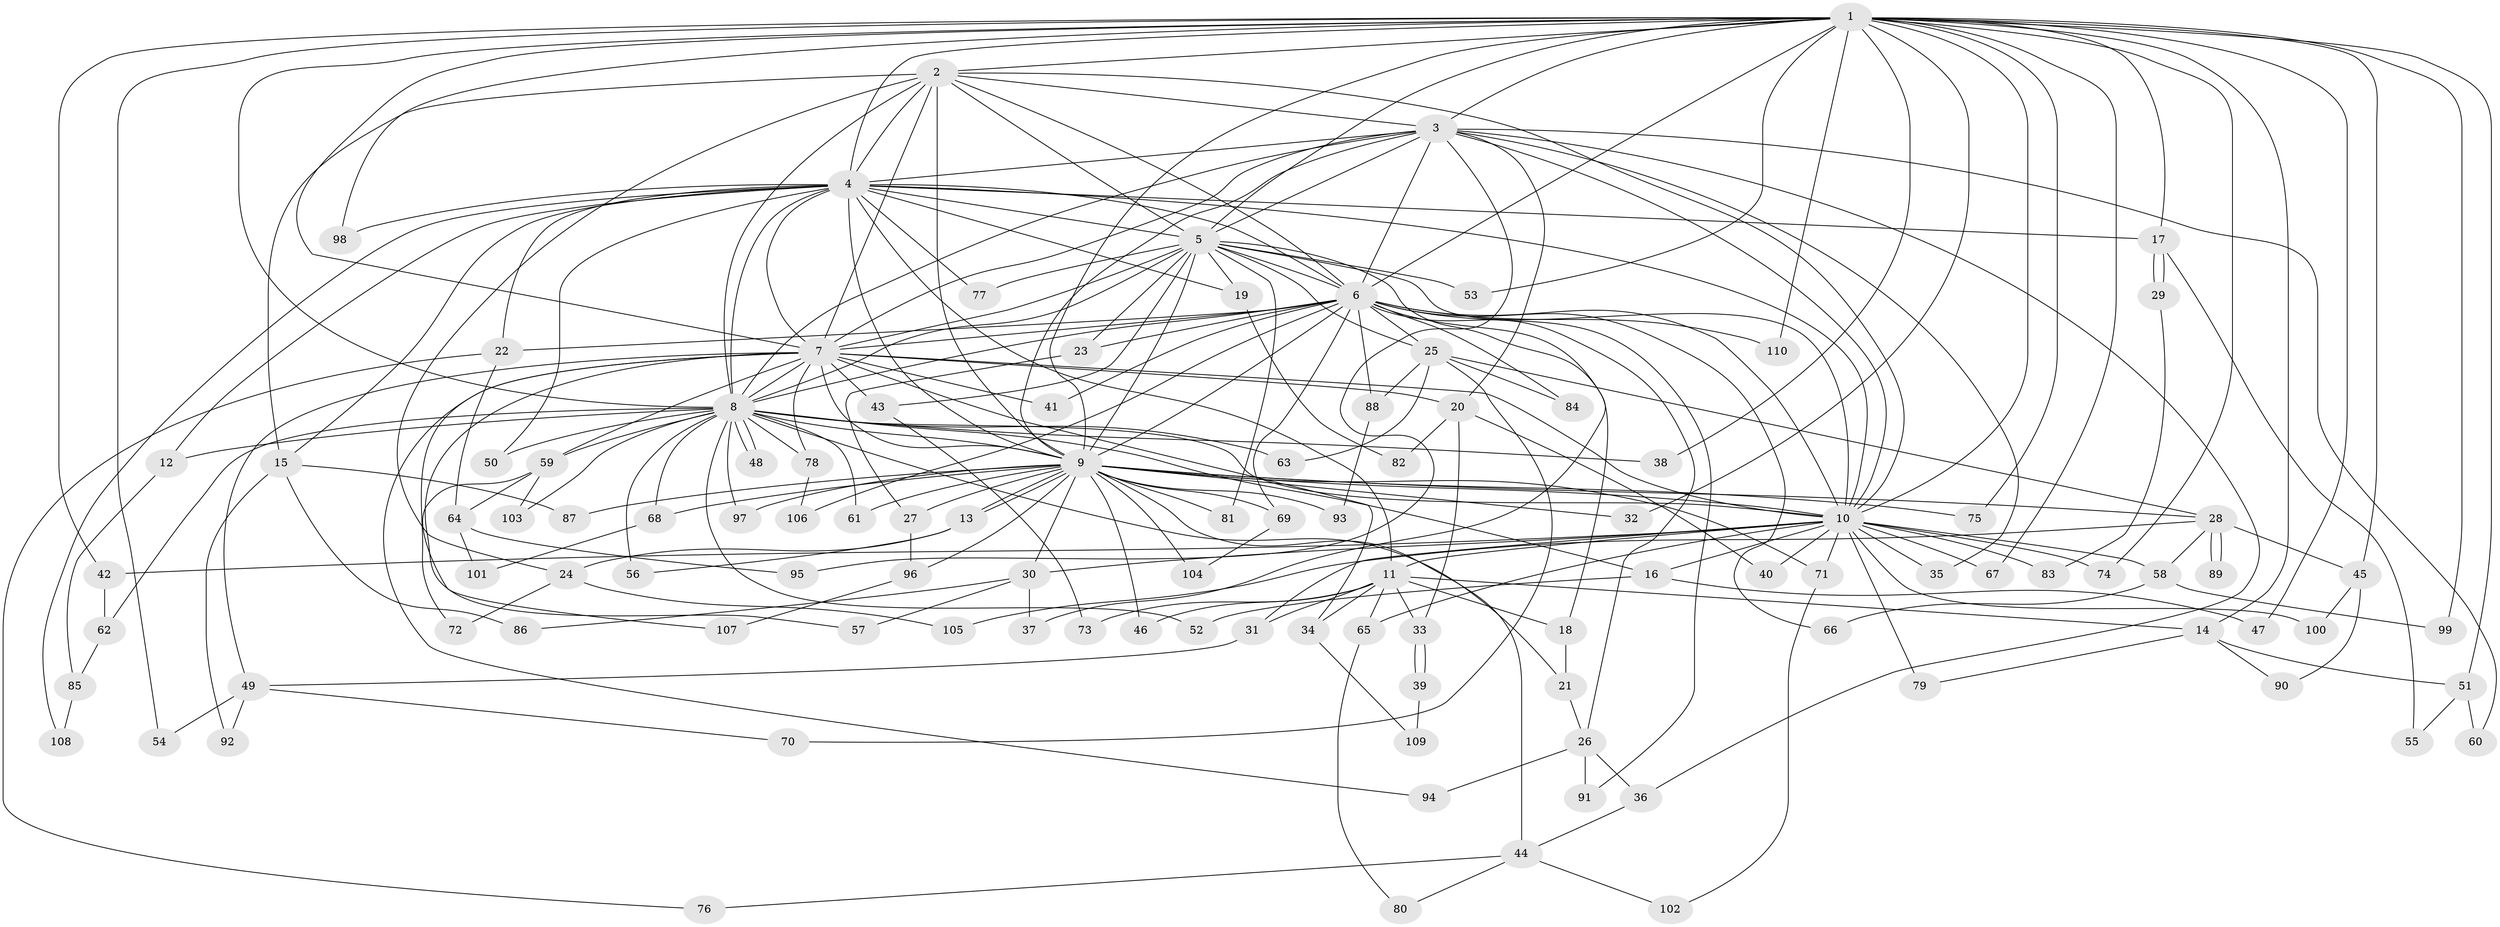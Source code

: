 // coarse degree distribution, {22: 0.02531645569620253, 18: 0.02531645569620253, 13: 0.012658227848101266, 20: 0.012658227848101266, 23: 0.02531645569620253, 25: 0.012658227848101266, 11: 0.012658227848101266, 3: 0.17721518987341772, 6: 0.06329113924050633, 4: 0.06329113924050633, 5: 0.05063291139240506, 2: 0.5063291139240507, 1: 0.012658227848101266}
// Generated by graph-tools (version 1.1) at 2025/41/03/06/25 10:41:32]
// undirected, 110 vertices, 245 edges
graph export_dot {
graph [start="1"]
  node [color=gray90,style=filled];
  1;
  2;
  3;
  4;
  5;
  6;
  7;
  8;
  9;
  10;
  11;
  12;
  13;
  14;
  15;
  16;
  17;
  18;
  19;
  20;
  21;
  22;
  23;
  24;
  25;
  26;
  27;
  28;
  29;
  30;
  31;
  32;
  33;
  34;
  35;
  36;
  37;
  38;
  39;
  40;
  41;
  42;
  43;
  44;
  45;
  46;
  47;
  48;
  49;
  50;
  51;
  52;
  53;
  54;
  55;
  56;
  57;
  58;
  59;
  60;
  61;
  62;
  63;
  64;
  65;
  66;
  67;
  68;
  69;
  70;
  71;
  72;
  73;
  74;
  75;
  76;
  77;
  78;
  79;
  80;
  81;
  82;
  83;
  84;
  85;
  86;
  87;
  88;
  89;
  90;
  91;
  92;
  93;
  94;
  95;
  96;
  97;
  98;
  99;
  100;
  101;
  102;
  103;
  104;
  105;
  106;
  107;
  108;
  109;
  110;
  1 -- 2;
  1 -- 3;
  1 -- 4;
  1 -- 5;
  1 -- 6;
  1 -- 7;
  1 -- 8;
  1 -- 9;
  1 -- 10;
  1 -- 14;
  1 -- 17;
  1 -- 32;
  1 -- 38;
  1 -- 42;
  1 -- 45;
  1 -- 47;
  1 -- 51;
  1 -- 53;
  1 -- 54;
  1 -- 67;
  1 -- 74;
  1 -- 75;
  1 -- 98;
  1 -- 99;
  1 -- 110;
  2 -- 3;
  2 -- 4;
  2 -- 5;
  2 -- 6;
  2 -- 7;
  2 -- 8;
  2 -- 9;
  2 -- 10;
  2 -- 15;
  2 -- 24;
  3 -- 4;
  3 -- 5;
  3 -- 6;
  3 -- 7;
  3 -- 8;
  3 -- 9;
  3 -- 10;
  3 -- 20;
  3 -- 35;
  3 -- 36;
  3 -- 60;
  3 -- 95;
  4 -- 5;
  4 -- 6;
  4 -- 7;
  4 -- 8;
  4 -- 9;
  4 -- 10;
  4 -- 11;
  4 -- 12;
  4 -- 15;
  4 -- 17;
  4 -- 19;
  4 -- 22;
  4 -- 50;
  4 -- 77;
  4 -- 98;
  4 -- 108;
  5 -- 6;
  5 -- 7;
  5 -- 8;
  5 -- 9;
  5 -- 10;
  5 -- 19;
  5 -- 23;
  5 -- 25;
  5 -- 37;
  5 -- 43;
  5 -- 53;
  5 -- 77;
  5 -- 81;
  6 -- 7;
  6 -- 8;
  6 -- 9;
  6 -- 10;
  6 -- 18;
  6 -- 22;
  6 -- 23;
  6 -- 25;
  6 -- 26;
  6 -- 41;
  6 -- 66;
  6 -- 69;
  6 -- 84;
  6 -- 88;
  6 -- 91;
  6 -- 106;
  6 -- 110;
  7 -- 8;
  7 -- 9;
  7 -- 10;
  7 -- 20;
  7 -- 34;
  7 -- 41;
  7 -- 43;
  7 -- 49;
  7 -- 57;
  7 -- 59;
  7 -- 72;
  7 -- 78;
  7 -- 94;
  8 -- 9;
  8 -- 10;
  8 -- 12;
  8 -- 16;
  8 -- 21;
  8 -- 38;
  8 -- 48;
  8 -- 48;
  8 -- 50;
  8 -- 52;
  8 -- 56;
  8 -- 59;
  8 -- 61;
  8 -- 62;
  8 -- 63;
  8 -- 68;
  8 -- 78;
  8 -- 97;
  8 -- 103;
  9 -- 10;
  9 -- 13;
  9 -- 13;
  9 -- 27;
  9 -- 28;
  9 -- 30;
  9 -- 32;
  9 -- 44;
  9 -- 46;
  9 -- 61;
  9 -- 68;
  9 -- 69;
  9 -- 71;
  9 -- 75;
  9 -- 81;
  9 -- 87;
  9 -- 93;
  9 -- 96;
  9 -- 97;
  9 -- 104;
  10 -- 11;
  10 -- 16;
  10 -- 30;
  10 -- 31;
  10 -- 35;
  10 -- 40;
  10 -- 42;
  10 -- 58;
  10 -- 65;
  10 -- 67;
  10 -- 71;
  10 -- 74;
  10 -- 79;
  10 -- 83;
  10 -- 100;
  11 -- 14;
  11 -- 18;
  11 -- 31;
  11 -- 33;
  11 -- 34;
  11 -- 46;
  11 -- 65;
  11 -- 73;
  12 -- 85;
  13 -- 24;
  13 -- 56;
  14 -- 51;
  14 -- 79;
  14 -- 90;
  15 -- 86;
  15 -- 87;
  15 -- 92;
  16 -- 47;
  16 -- 52;
  17 -- 29;
  17 -- 29;
  17 -- 55;
  18 -- 21;
  19 -- 82;
  20 -- 33;
  20 -- 40;
  20 -- 82;
  21 -- 26;
  22 -- 64;
  22 -- 76;
  23 -- 27;
  24 -- 72;
  24 -- 105;
  25 -- 28;
  25 -- 63;
  25 -- 70;
  25 -- 84;
  25 -- 88;
  26 -- 36;
  26 -- 91;
  26 -- 94;
  27 -- 96;
  28 -- 45;
  28 -- 58;
  28 -- 89;
  28 -- 89;
  28 -- 105;
  29 -- 83;
  30 -- 37;
  30 -- 57;
  30 -- 86;
  31 -- 49;
  33 -- 39;
  33 -- 39;
  34 -- 109;
  36 -- 44;
  39 -- 109;
  42 -- 62;
  43 -- 73;
  44 -- 76;
  44 -- 80;
  44 -- 102;
  45 -- 90;
  45 -- 100;
  49 -- 54;
  49 -- 70;
  49 -- 92;
  51 -- 55;
  51 -- 60;
  58 -- 66;
  58 -- 99;
  59 -- 64;
  59 -- 103;
  59 -- 107;
  62 -- 85;
  64 -- 95;
  64 -- 101;
  65 -- 80;
  68 -- 101;
  69 -- 104;
  71 -- 102;
  78 -- 106;
  85 -- 108;
  88 -- 93;
  96 -- 107;
}
